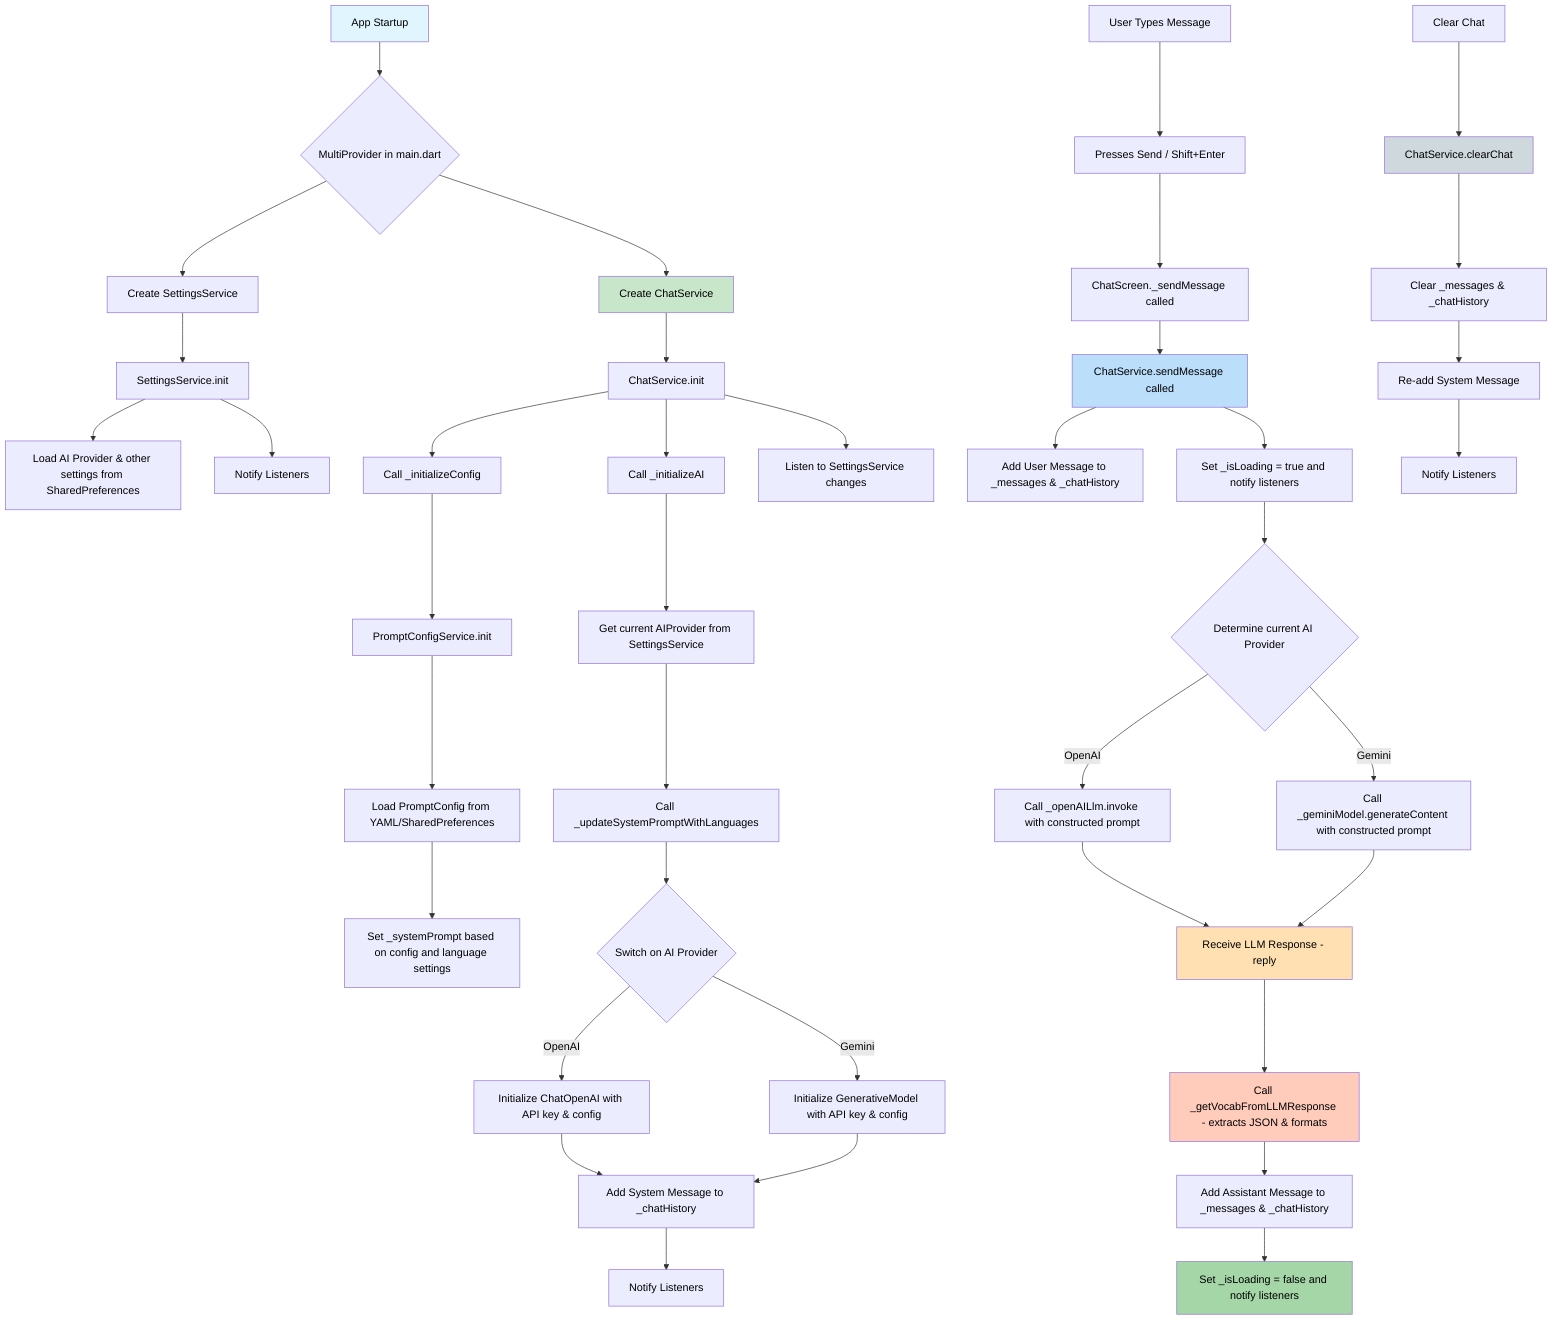 %%{init: {'themeVariables': { 'textColor': '#000000', 'primaryTextColor': '#000000', 'secondaryTextColor': '#000000' }}}%%
graph TD
    A[App Startup] --> B{MultiProvider in main.dart}
    B --> C[Create SettingsService]
    B --> D[Create ChatService]

    C --> C1[SettingsService.init]
    C1 --> C2[Load AI Provider & other settings from SharedPreferences]
    C1 --> C3[Notify Listeners]

    D --> D1[ChatService.init]
    D1 --> D2[Call _initializeConfig]
    D1 --> D3[Call _initializeAI]
    D1 --> D4[Listen to SettingsService changes]

    D2 --> D2_1[PromptConfigService.init]
    D2_1 --> D2_2[Load PromptConfig from YAML/SharedPreferences]
    D2_2 --> D2_3[Set _systemPrompt based on config and language settings]

    D3 --> D3_1[Get current AIProvider from SettingsService]
    D3_1 --> D3_2[Call _updateSystemPromptWithLanguages]
    D3_2 --> D3_3{Switch on AI Provider}
    D3_3 -->|OpenAI| D3_4[Initialize ChatOpenAI with API key & config]
    D3_3 -->|Gemini| D3_5[Initialize GenerativeModel with API key & config]
    D3_4 --> D3_6[Add System Message to _chatHistory]
    D3_5 --> D3_6
    D3_6 --> D3_7[Notify Listeners]

    E[User Types Message] --> F[Presses Send / Shift+Enter]
    F --> G[ChatScreen._sendMessage called]
    G --> H[ChatService.sendMessage called]

    H --> I[Add User Message to _messages & _chatHistory]
    H --> J[Set _isLoading = true and notify listeners]

    J --> K{Determine current AI Provider}
    K -->|OpenAI| L[Call _openAILlm.invoke with constructed prompt]
    K -->|Gemini| M[Call _geminiModel.generateContent with constructed prompt]

    L --> N[Receive LLM Response - reply]
    M --> N

    N --> O[Call _getVocabFromLLMResponse - extracts JSON & formats]
    O --> P[Add Assistant Message to _messages & _chatHistory]
    P --> Q[Set _isLoading = false and notify listeners]

    R[Clear Chat] --> S[ChatService.clearChat]
    S --> T[Clear _messages & _chatHistory]
    T --> U[Re-add System Message]
    U --> V[Notify Listeners]

    style A fill:#e1f5fe
    style D fill:#c8e6c9
    style H fill:#bbdefb
    style N fill:#ffe0b2
    style O fill:#ffccbc
    style Q fill:#a5d6a7
    style S fill:#cfd8dc

%% Additional Notes (converted from Markdown):
%% This diagram illustrates the key functionalities and interactions within the ChatService.
%% - Initialization: ChatService is initialized during app startup via MultiProvider. It depends on SettingsService to load AI provider details and prompt configurations from PromptConfigService.
%% - AI Initialization: Based on user settings, either OpenAI or Gemini models are initialized. A system prompt, customized by language settings, is set for the chat history.
%% - Sending Messages: When a user sends a message, it's added to the chat history, and a loading indicator appears. The message, along with previous conversation context, is sent to the selected LLM.
%% - Response Processing: The LLM's response is received and then processed by _getVocabFromLLMResponse to extract vocabulary (if present) and format the text for display. The assistant's reply is then added to the chat history, and the UI updates.
%% - Chat Clearing: The clearChat method allows the user to clear the current conversation history, resetting it to the initial system prompt.